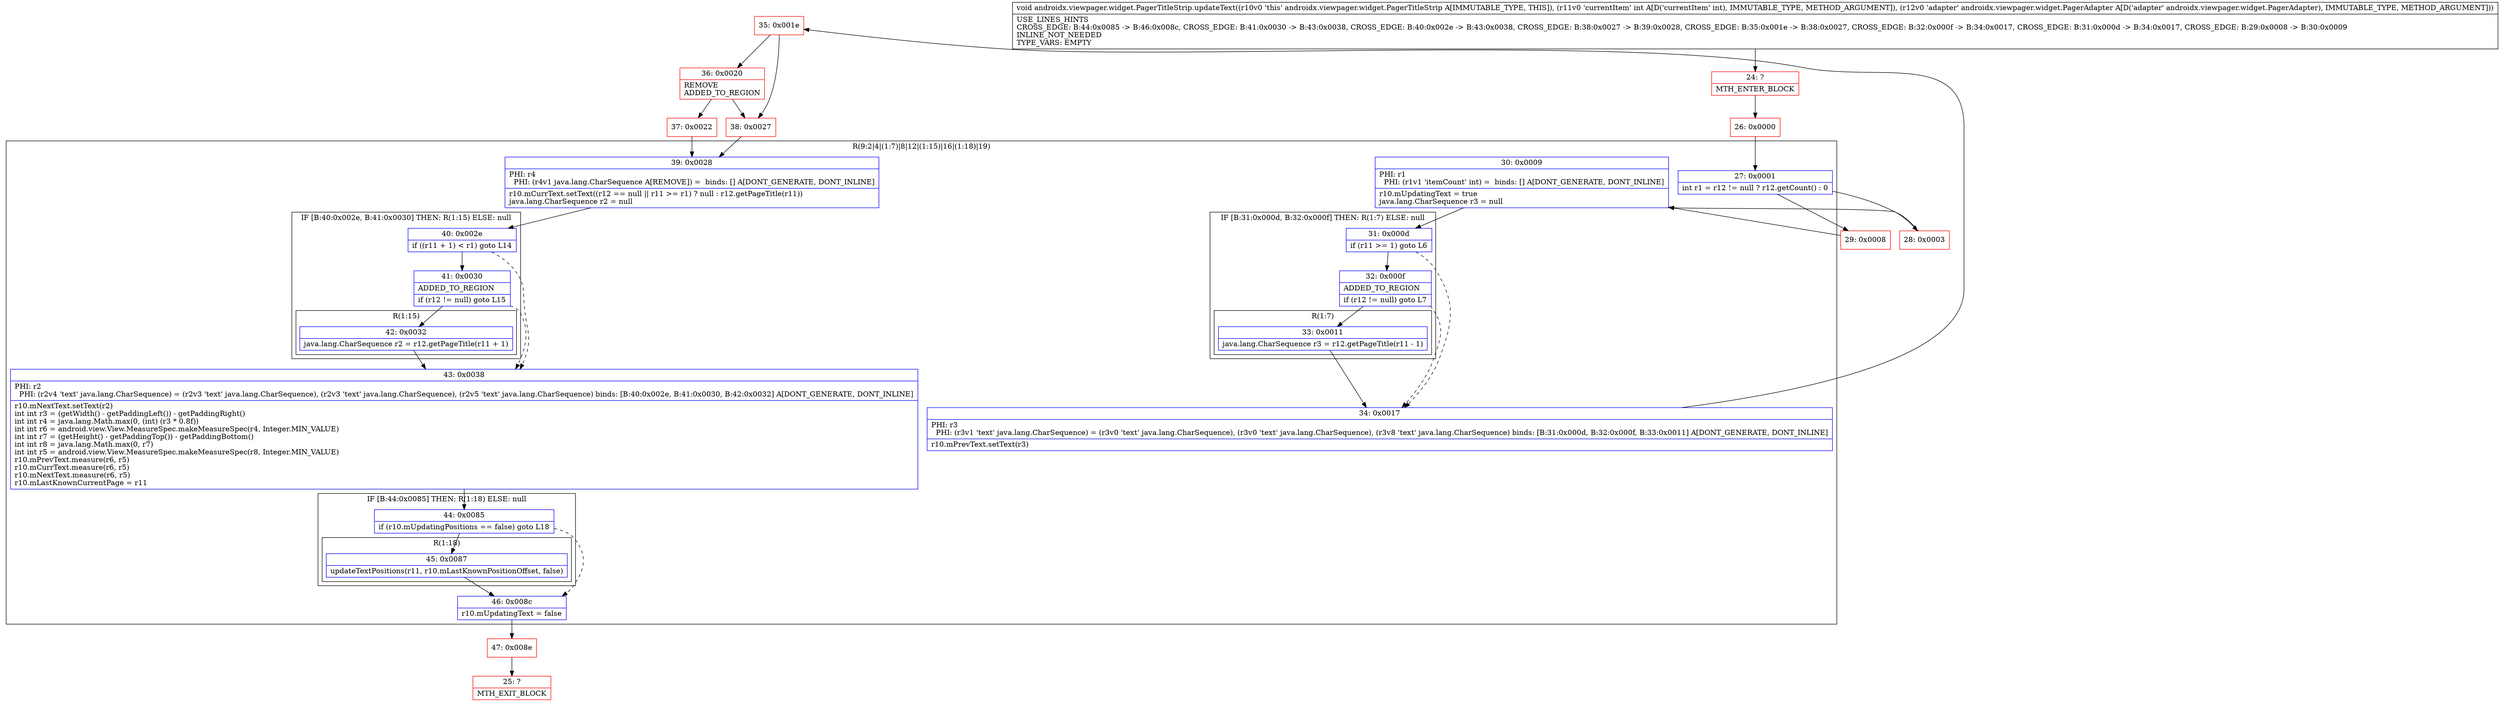 digraph "CFG forandroidx.viewpager.widget.PagerTitleStrip.updateText(ILandroidx\/viewpager\/widget\/PagerAdapter;)V" {
subgraph cluster_Region_793354579 {
label = "R(9:2|4|(1:7)|8|12|(1:15)|16|(1:18)|19)";
node [shape=record,color=blue];
Node_27 [shape=record,label="{27\:\ 0x0001|int r1 = r12 != null ? r12.getCount() : 0\l}"];
Node_30 [shape=record,label="{30\:\ 0x0009|PHI: r1 \l  PHI: (r1v1 'itemCount' int) =  binds: [] A[DONT_GENERATE, DONT_INLINE]\l|r10.mUpdatingText = true\ljava.lang.CharSequence r3 = null\l}"];
subgraph cluster_IfRegion_853069081 {
label = "IF [B:31:0x000d, B:32:0x000f] THEN: R(1:7) ELSE: null";
node [shape=record,color=blue];
Node_31 [shape=record,label="{31\:\ 0x000d|if (r11 \>= 1) goto L6\l}"];
Node_32 [shape=record,label="{32\:\ 0x000f|ADDED_TO_REGION\l|if (r12 != null) goto L7\l}"];
subgraph cluster_Region_1509612437 {
label = "R(1:7)";
node [shape=record,color=blue];
Node_33 [shape=record,label="{33\:\ 0x0011|java.lang.CharSequence r3 = r12.getPageTitle(r11 \- 1)\l}"];
}
}
Node_34 [shape=record,label="{34\:\ 0x0017|PHI: r3 \l  PHI: (r3v1 'text' java.lang.CharSequence) = (r3v0 'text' java.lang.CharSequence), (r3v0 'text' java.lang.CharSequence), (r3v8 'text' java.lang.CharSequence) binds: [B:31:0x000d, B:32:0x000f, B:33:0x0011] A[DONT_GENERATE, DONT_INLINE]\l|r10.mPrevText.setText(r3)\l}"];
Node_39 [shape=record,label="{39\:\ 0x0028|PHI: r4 \l  PHI: (r4v1 java.lang.CharSequence A[REMOVE]) =  binds: [] A[DONT_GENERATE, DONT_INLINE]\l|r10.mCurrText.setText((r12 == null \|\| r11 \>= r1) ? null : r12.getPageTitle(r11))\ljava.lang.CharSequence r2 = null\l}"];
subgraph cluster_IfRegion_937618228 {
label = "IF [B:40:0x002e, B:41:0x0030] THEN: R(1:15) ELSE: null";
node [shape=record,color=blue];
Node_40 [shape=record,label="{40\:\ 0x002e|if ((r11 + 1) \< r1) goto L14\l}"];
Node_41 [shape=record,label="{41\:\ 0x0030|ADDED_TO_REGION\l|if (r12 != null) goto L15\l}"];
subgraph cluster_Region_215812982 {
label = "R(1:15)";
node [shape=record,color=blue];
Node_42 [shape=record,label="{42\:\ 0x0032|java.lang.CharSequence r2 = r12.getPageTitle(r11 + 1)\l}"];
}
}
Node_43 [shape=record,label="{43\:\ 0x0038|PHI: r2 \l  PHI: (r2v4 'text' java.lang.CharSequence) = (r2v3 'text' java.lang.CharSequence), (r2v3 'text' java.lang.CharSequence), (r2v5 'text' java.lang.CharSequence) binds: [B:40:0x002e, B:41:0x0030, B:42:0x0032] A[DONT_GENERATE, DONT_INLINE]\l|r10.mNextText.setText(r2)\lint int r3 = (getWidth() \- getPaddingLeft()) \- getPaddingRight()\lint int r4 = java.lang.Math.max(0, (int) (r3 * 0.8f))\lint int r6 = android.view.View.MeasureSpec.makeMeasureSpec(r4, Integer.MIN_VALUE)\lint int r7 = (getHeight() \- getPaddingTop()) \- getPaddingBottom()\lint int r8 = java.lang.Math.max(0, r7)\lint int r5 = android.view.View.MeasureSpec.makeMeasureSpec(r8, Integer.MIN_VALUE)\lr10.mPrevText.measure(r6, r5)\lr10.mCurrText.measure(r6, r5)\lr10.mNextText.measure(r6, r5)\lr10.mLastKnownCurrentPage = r11\l}"];
subgraph cluster_IfRegion_906692743 {
label = "IF [B:44:0x0085] THEN: R(1:18) ELSE: null";
node [shape=record,color=blue];
Node_44 [shape=record,label="{44\:\ 0x0085|if (r10.mUpdatingPositions == false) goto L18\l}"];
subgraph cluster_Region_2110371696 {
label = "R(1:18)";
node [shape=record,color=blue];
Node_45 [shape=record,label="{45\:\ 0x0087|updateTextPositions(r11, r10.mLastKnownPositionOffset, false)\l}"];
}
}
Node_46 [shape=record,label="{46\:\ 0x008c|r10.mUpdatingText = false\l}"];
}
Node_24 [shape=record,color=red,label="{24\:\ ?|MTH_ENTER_BLOCK\l}"];
Node_26 [shape=record,color=red,label="{26\:\ 0x0000}"];
Node_28 [shape=record,color=red,label="{28\:\ 0x0003}"];
Node_35 [shape=record,color=red,label="{35\:\ 0x001e}"];
Node_36 [shape=record,color=red,label="{36\:\ 0x0020|REMOVE\lADDED_TO_REGION\l}"];
Node_37 [shape=record,color=red,label="{37\:\ 0x0022}"];
Node_47 [shape=record,color=red,label="{47\:\ 0x008e}"];
Node_25 [shape=record,color=red,label="{25\:\ ?|MTH_EXIT_BLOCK\l}"];
Node_38 [shape=record,color=red,label="{38\:\ 0x0027}"];
Node_29 [shape=record,color=red,label="{29\:\ 0x0008}"];
MethodNode[shape=record,label="{void androidx.viewpager.widget.PagerTitleStrip.updateText((r10v0 'this' androidx.viewpager.widget.PagerTitleStrip A[IMMUTABLE_TYPE, THIS]), (r11v0 'currentItem' int A[D('currentItem' int), IMMUTABLE_TYPE, METHOD_ARGUMENT]), (r12v0 'adapter' androidx.viewpager.widget.PagerAdapter A[D('adapter' androidx.viewpager.widget.PagerAdapter), IMMUTABLE_TYPE, METHOD_ARGUMENT]))  | USE_LINES_HINTS\lCROSS_EDGE: B:44:0x0085 \-\> B:46:0x008c, CROSS_EDGE: B:41:0x0030 \-\> B:43:0x0038, CROSS_EDGE: B:40:0x002e \-\> B:43:0x0038, CROSS_EDGE: B:38:0x0027 \-\> B:39:0x0028, CROSS_EDGE: B:35:0x001e \-\> B:38:0x0027, CROSS_EDGE: B:32:0x000f \-\> B:34:0x0017, CROSS_EDGE: B:31:0x000d \-\> B:34:0x0017, CROSS_EDGE: B:29:0x0008 \-\> B:30:0x0009\lINLINE_NOT_NEEDED\lTYPE_VARS: EMPTY\l}"];
MethodNode -> Node_24;Node_27 -> Node_28;
Node_27 -> Node_29;
Node_30 -> Node_31;
Node_31 -> Node_32;
Node_31 -> Node_34[style=dashed];
Node_32 -> Node_33;
Node_32 -> Node_34[style=dashed];
Node_33 -> Node_34;
Node_34 -> Node_35;
Node_39 -> Node_40;
Node_40 -> Node_41;
Node_40 -> Node_43[style=dashed];
Node_41 -> Node_42;
Node_41 -> Node_43[style=dashed];
Node_42 -> Node_43;
Node_43 -> Node_44;
Node_44 -> Node_45;
Node_44 -> Node_46[style=dashed];
Node_45 -> Node_46;
Node_46 -> Node_47;
Node_24 -> Node_26;
Node_26 -> Node_27;
Node_28 -> Node_30;
Node_35 -> Node_36;
Node_35 -> Node_38;
Node_36 -> Node_37;
Node_36 -> Node_38;
Node_37 -> Node_39;
Node_47 -> Node_25;
Node_38 -> Node_39;
Node_29 -> Node_30;
}

